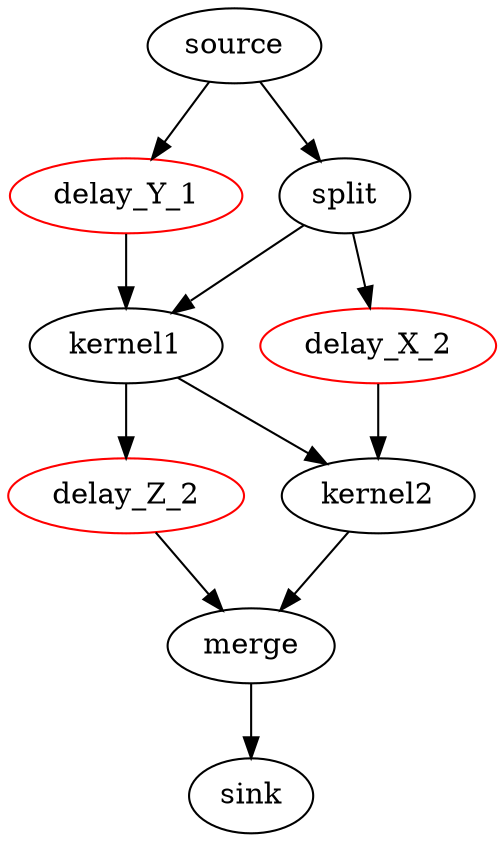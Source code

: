 digraph M {
  subgraph main {
    n1 [label=source, color=black];
    n2 [label=split, color=black];
    n3 [label=kernel1, color=black];
    n4 [label=kernel2, color=black];
    n5 [label=merge, color=black];
    n6 [label=sink, color=black];
    delay_Y_1_6 [label=delay_Y_1, color=red];
    delay_X_2_7 [label=delay_X_2, color=red];
    delay_Z_2_8 [label=delay_Z_2, color=red];

    n2 -> n3;
    n2 -> delay_X_2_7;
    n1 -> n2;
    n1 -> delay_Y_1_6;
    n3 -> delay_Z_2_8;
    n4 -> n5;
    n5 -> n6;
    n3 -> n4;
    delay_Y_1_6 -> n3;
    delay_X_2_7 -> n4;
    delay_Z_2_8 -> n5;
  }
}
